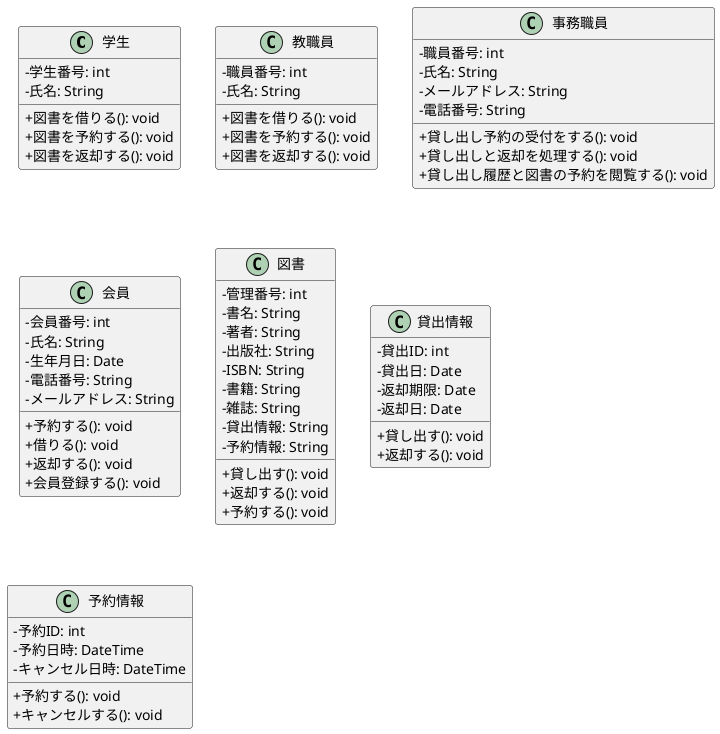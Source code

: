@startuml 大原情報科学大学・図書館システムクラス図
skinparam handwritten false
skinparam classAttributeIconSize 0
skinparam defaultFontName ""
' ====================================================================
' 1. クラス定義 (Core Entities)
' ====================================================================

class 学生 {
- 学生番号: int
- 氏名: String

+ 図書を借りる(): void
+ 図書を予約する(): void
+ 図書を返却する(): void
}

class 教職員 {
- 職員番号: int
- 氏名: String

+ 図書を借りる(): void
+ 図書を予約する(): void
+ 図書を返却する(): void
}

class 事務職員 {
-職員番号: int
-氏名: String
-メールアドレス: String
-電話番号: String
    
+貸し出し予約の受付をする(): void
+貸し出しと返却を処理する(): void
+貸し出し履歴と図書の予約を閲覧する(): void
}

class 会員 {
 -会員番号: int
 -氏名: String
 -生年月日: Date
 -電話番号: String
 -メールアドレス: String

 +予約する(): void
 +借りる(): void
 +返却する(): void
 +会員登録する(): void

}

class 図書 {
 -管理番号: int
 -書名: String
 -著者: String
 -出版社: String
 -ISBN: String
 -書籍: String
 -雑誌: String
 -貸出情報: String
 -予約情報: String

 +貸し出す(): void
 +返却する(): void
 +予約する(): void
}

class 貸出情報 {
 -貸出ID: int
 -貸出日: Date
 -返却期限: Date
 -返却日: Date

 +貸し出す(): void
 +返却する(): void
}

class 予約情報 {
 -予約ID: int
 -予約日時: DateTime
 -キャンセル日時: DateTime

 +予約する(): void
 +キャンセルする(): void
}

@enduml